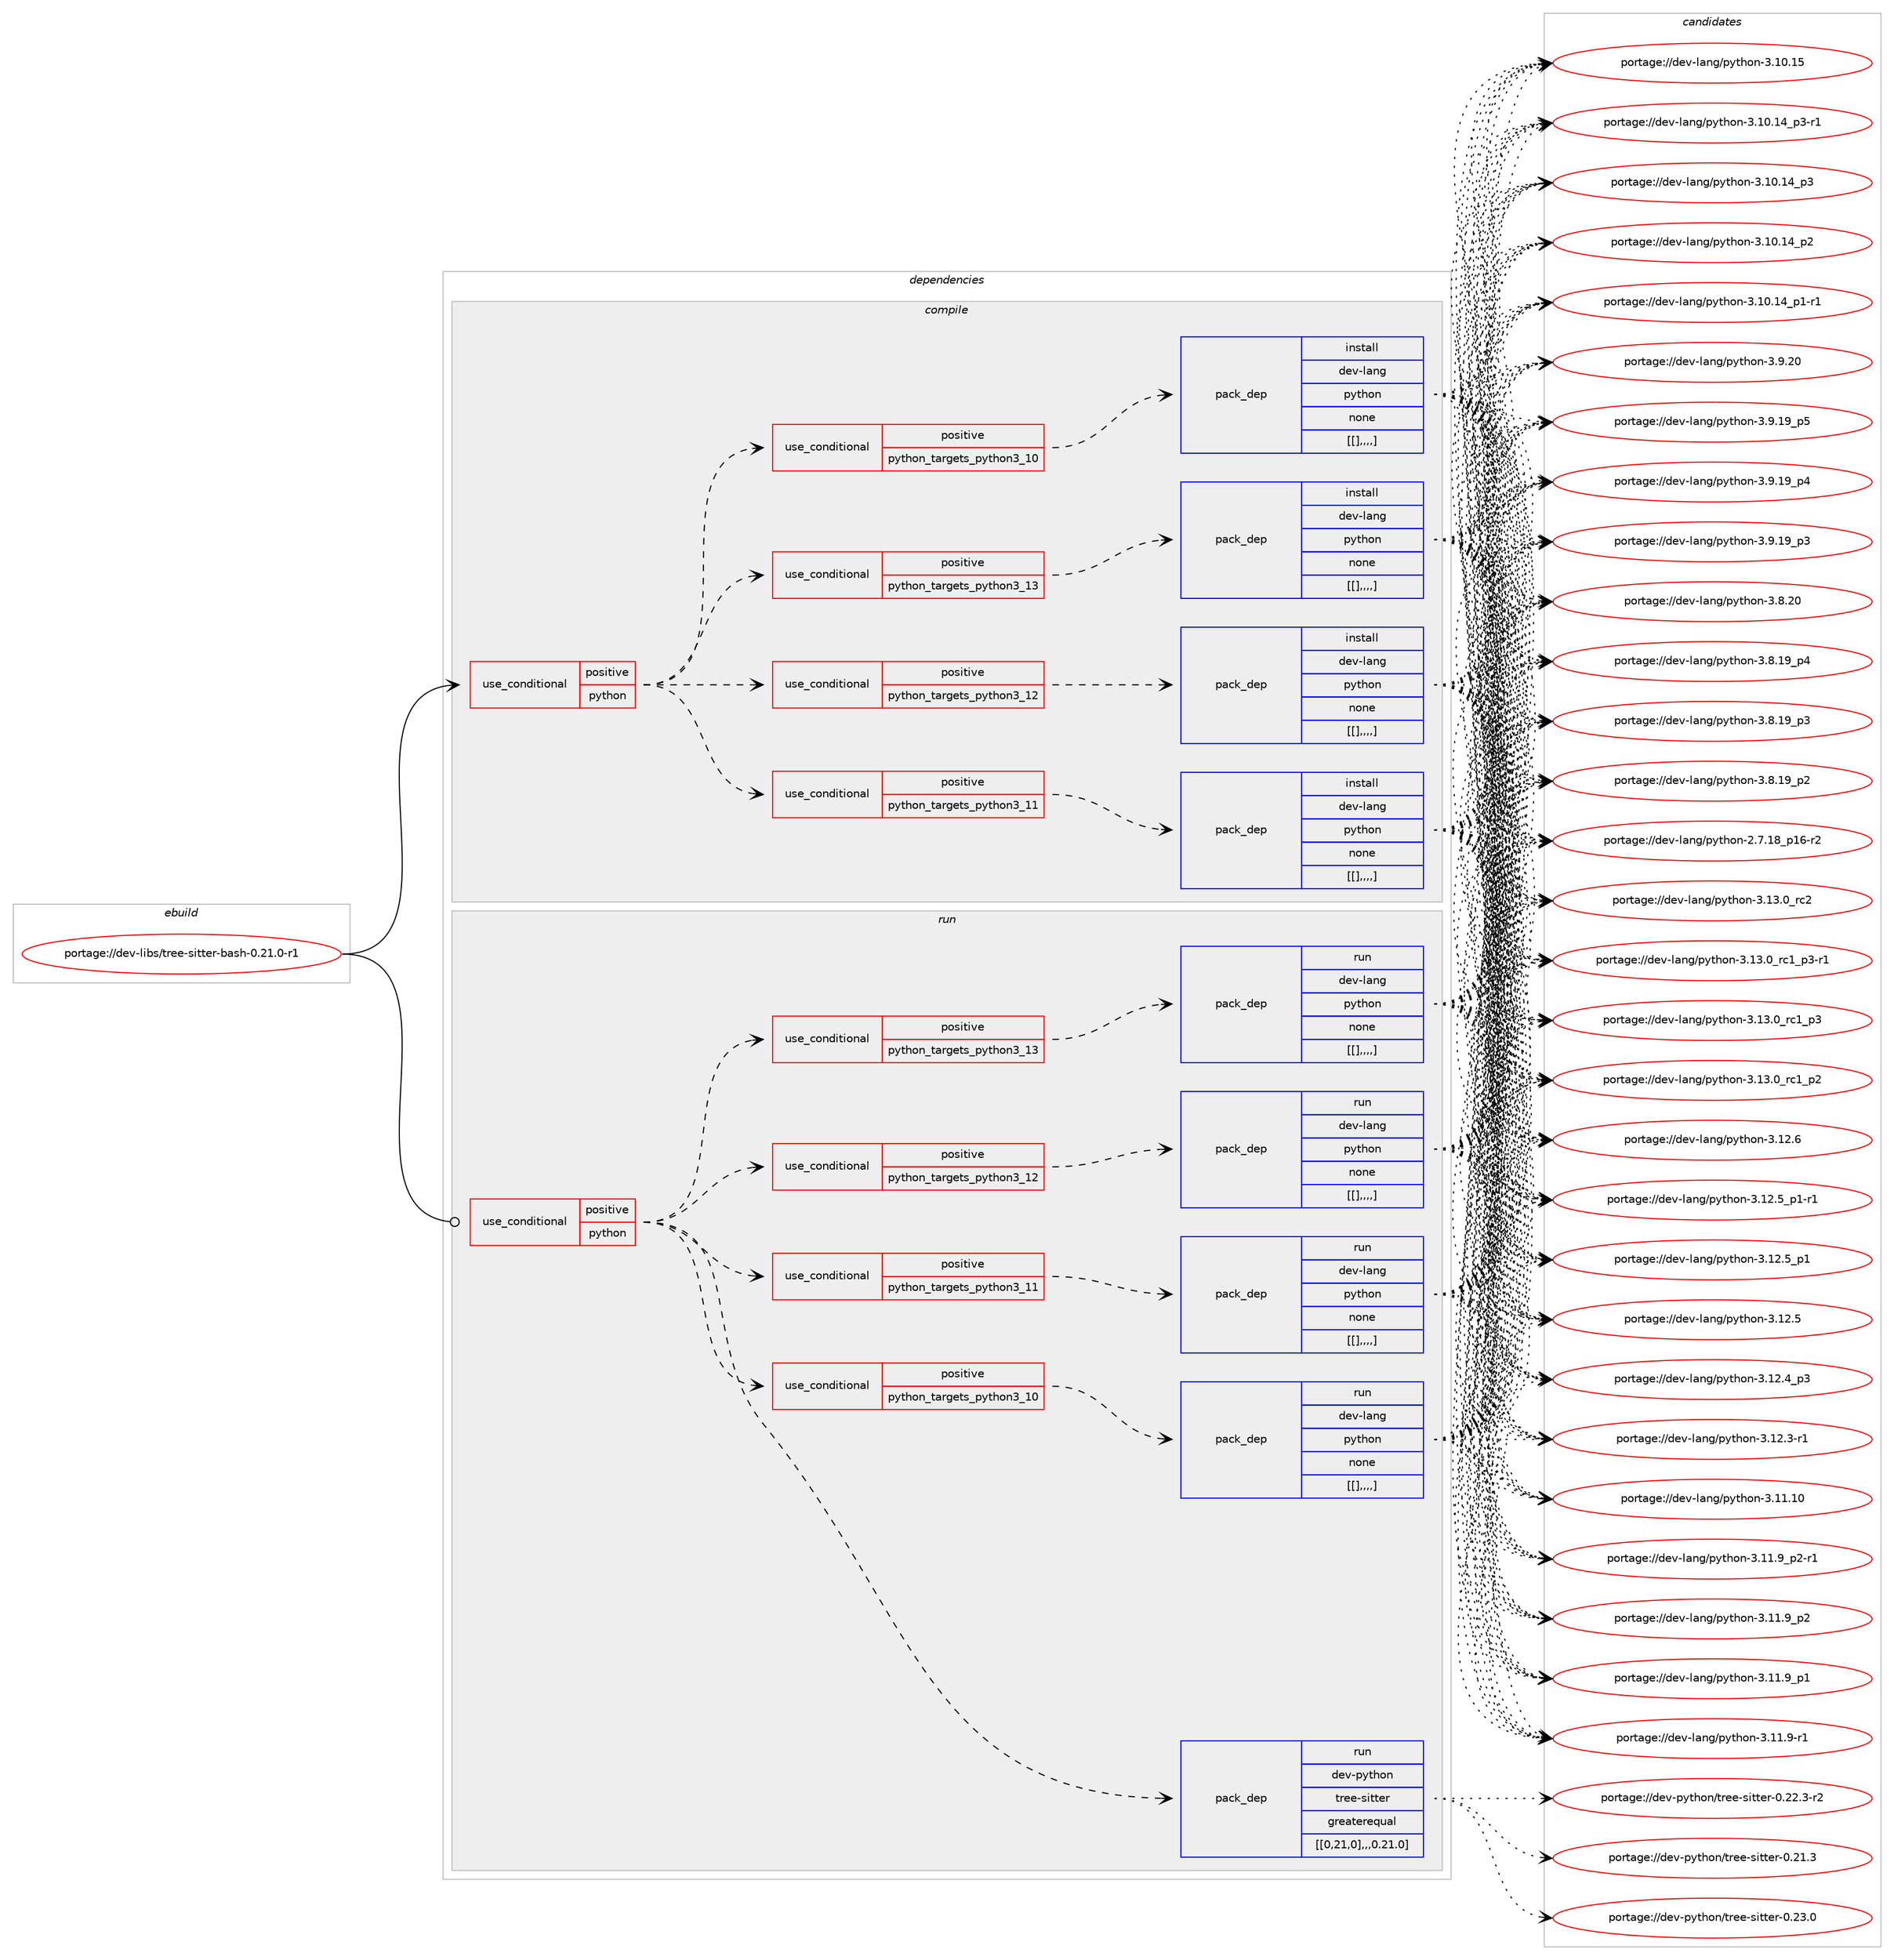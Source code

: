 digraph prolog {

# *************
# Graph options
# *************

newrank=true;
concentrate=true;
compound=true;
graph [rankdir=LR,fontname=Helvetica,fontsize=10,ranksep=1.5];#, ranksep=2.5, nodesep=0.2];
edge  [arrowhead=vee];
node  [fontname=Helvetica,fontsize=10];

# **********
# The ebuild
# **********

subgraph cluster_leftcol {
color=gray;
label=<<i>ebuild</i>>;
id [label="portage://dev-libs/tree-sitter-bash-0.21.0-r1", color=red, width=4, href="../dev-libs/tree-sitter-bash-0.21.0-r1.svg"];
}

# ****************
# The dependencies
# ****************

subgraph cluster_midcol {
color=gray;
label=<<i>dependencies</i>>;
subgraph cluster_compile {
fillcolor="#eeeeee";
style=filled;
label=<<i>compile</i>>;
subgraph cond28796 {
dependency115393 [label=<<TABLE BORDER="0" CELLBORDER="1" CELLSPACING="0" CELLPADDING="4"><TR><TD ROWSPAN="3" CELLPADDING="10">use_conditional</TD></TR><TR><TD>positive</TD></TR><TR><TD>python</TD></TR></TABLE>>, shape=none, color=red];
subgraph cond28797 {
dependency115394 [label=<<TABLE BORDER="0" CELLBORDER="1" CELLSPACING="0" CELLPADDING="4"><TR><TD ROWSPAN="3" CELLPADDING="10">use_conditional</TD></TR><TR><TD>positive</TD></TR><TR><TD>python_targets_python3_10</TD></TR></TABLE>>, shape=none, color=red];
subgraph pack85429 {
dependency115395 [label=<<TABLE BORDER="0" CELLBORDER="1" CELLSPACING="0" CELLPADDING="4" WIDTH="220"><TR><TD ROWSPAN="6" CELLPADDING="30">pack_dep</TD></TR><TR><TD WIDTH="110">install</TD></TR><TR><TD>dev-lang</TD></TR><TR><TD>python</TD></TR><TR><TD>none</TD></TR><TR><TD>[[],,,,]</TD></TR></TABLE>>, shape=none, color=blue];
}
dependency115394:e -> dependency115395:w [weight=20,style="dashed",arrowhead="vee"];
}
dependency115393:e -> dependency115394:w [weight=20,style="dashed",arrowhead="vee"];
subgraph cond28798 {
dependency115396 [label=<<TABLE BORDER="0" CELLBORDER="1" CELLSPACING="0" CELLPADDING="4"><TR><TD ROWSPAN="3" CELLPADDING="10">use_conditional</TD></TR><TR><TD>positive</TD></TR><TR><TD>python_targets_python3_11</TD></TR></TABLE>>, shape=none, color=red];
subgraph pack85430 {
dependency115397 [label=<<TABLE BORDER="0" CELLBORDER="1" CELLSPACING="0" CELLPADDING="4" WIDTH="220"><TR><TD ROWSPAN="6" CELLPADDING="30">pack_dep</TD></TR><TR><TD WIDTH="110">install</TD></TR><TR><TD>dev-lang</TD></TR><TR><TD>python</TD></TR><TR><TD>none</TD></TR><TR><TD>[[],,,,]</TD></TR></TABLE>>, shape=none, color=blue];
}
dependency115396:e -> dependency115397:w [weight=20,style="dashed",arrowhead="vee"];
}
dependency115393:e -> dependency115396:w [weight=20,style="dashed",arrowhead="vee"];
subgraph cond28799 {
dependency115398 [label=<<TABLE BORDER="0" CELLBORDER="1" CELLSPACING="0" CELLPADDING="4"><TR><TD ROWSPAN="3" CELLPADDING="10">use_conditional</TD></TR><TR><TD>positive</TD></TR><TR><TD>python_targets_python3_12</TD></TR></TABLE>>, shape=none, color=red];
subgraph pack85431 {
dependency115399 [label=<<TABLE BORDER="0" CELLBORDER="1" CELLSPACING="0" CELLPADDING="4" WIDTH="220"><TR><TD ROWSPAN="6" CELLPADDING="30">pack_dep</TD></TR><TR><TD WIDTH="110">install</TD></TR><TR><TD>dev-lang</TD></TR><TR><TD>python</TD></TR><TR><TD>none</TD></TR><TR><TD>[[],,,,]</TD></TR></TABLE>>, shape=none, color=blue];
}
dependency115398:e -> dependency115399:w [weight=20,style="dashed",arrowhead="vee"];
}
dependency115393:e -> dependency115398:w [weight=20,style="dashed",arrowhead="vee"];
subgraph cond28800 {
dependency115400 [label=<<TABLE BORDER="0" CELLBORDER="1" CELLSPACING="0" CELLPADDING="4"><TR><TD ROWSPAN="3" CELLPADDING="10">use_conditional</TD></TR><TR><TD>positive</TD></TR><TR><TD>python_targets_python3_13</TD></TR></TABLE>>, shape=none, color=red];
subgraph pack85432 {
dependency115401 [label=<<TABLE BORDER="0" CELLBORDER="1" CELLSPACING="0" CELLPADDING="4" WIDTH="220"><TR><TD ROWSPAN="6" CELLPADDING="30">pack_dep</TD></TR><TR><TD WIDTH="110">install</TD></TR><TR><TD>dev-lang</TD></TR><TR><TD>python</TD></TR><TR><TD>none</TD></TR><TR><TD>[[],,,,]</TD></TR></TABLE>>, shape=none, color=blue];
}
dependency115400:e -> dependency115401:w [weight=20,style="dashed",arrowhead="vee"];
}
dependency115393:e -> dependency115400:w [weight=20,style="dashed",arrowhead="vee"];
}
id:e -> dependency115393:w [weight=20,style="solid",arrowhead="vee"];
}
subgraph cluster_compileandrun {
fillcolor="#eeeeee";
style=filled;
label=<<i>compile and run</i>>;
}
subgraph cluster_run {
fillcolor="#eeeeee";
style=filled;
label=<<i>run</i>>;
subgraph cond28801 {
dependency115402 [label=<<TABLE BORDER="0" CELLBORDER="1" CELLSPACING="0" CELLPADDING="4"><TR><TD ROWSPAN="3" CELLPADDING="10">use_conditional</TD></TR><TR><TD>positive</TD></TR><TR><TD>python</TD></TR></TABLE>>, shape=none, color=red];
subgraph cond28802 {
dependency115403 [label=<<TABLE BORDER="0" CELLBORDER="1" CELLSPACING="0" CELLPADDING="4"><TR><TD ROWSPAN="3" CELLPADDING="10">use_conditional</TD></TR><TR><TD>positive</TD></TR><TR><TD>python_targets_python3_10</TD></TR></TABLE>>, shape=none, color=red];
subgraph pack85433 {
dependency115404 [label=<<TABLE BORDER="0" CELLBORDER="1" CELLSPACING="0" CELLPADDING="4" WIDTH="220"><TR><TD ROWSPAN="6" CELLPADDING="30">pack_dep</TD></TR><TR><TD WIDTH="110">run</TD></TR><TR><TD>dev-lang</TD></TR><TR><TD>python</TD></TR><TR><TD>none</TD></TR><TR><TD>[[],,,,]</TD></TR></TABLE>>, shape=none, color=blue];
}
dependency115403:e -> dependency115404:w [weight=20,style="dashed",arrowhead="vee"];
}
dependency115402:e -> dependency115403:w [weight=20,style="dashed",arrowhead="vee"];
subgraph cond28803 {
dependency115405 [label=<<TABLE BORDER="0" CELLBORDER="1" CELLSPACING="0" CELLPADDING="4"><TR><TD ROWSPAN="3" CELLPADDING="10">use_conditional</TD></TR><TR><TD>positive</TD></TR><TR><TD>python_targets_python3_11</TD></TR></TABLE>>, shape=none, color=red];
subgraph pack85434 {
dependency115406 [label=<<TABLE BORDER="0" CELLBORDER="1" CELLSPACING="0" CELLPADDING="4" WIDTH="220"><TR><TD ROWSPAN="6" CELLPADDING="30">pack_dep</TD></TR><TR><TD WIDTH="110">run</TD></TR><TR><TD>dev-lang</TD></TR><TR><TD>python</TD></TR><TR><TD>none</TD></TR><TR><TD>[[],,,,]</TD></TR></TABLE>>, shape=none, color=blue];
}
dependency115405:e -> dependency115406:w [weight=20,style="dashed",arrowhead="vee"];
}
dependency115402:e -> dependency115405:w [weight=20,style="dashed",arrowhead="vee"];
subgraph cond28804 {
dependency115407 [label=<<TABLE BORDER="0" CELLBORDER="1" CELLSPACING="0" CELLPADDING="4"><TR><TD ROWSPAN="3" CELLPADDING="10">use_conditional</TD></TR><TR><TD>positive</TD></TR><TR><TD>python_targets_python3_12</TD></TR></TABLE>>, shape=none, color=red];
subgraph pack85435 {
dependency115408 [label=<<TABLE BORDER="0" CELLBORDER="1" CELLSPACING="0" CELLPADDING="4" WIDTH="220"><TR><TD ROWSPAN="6" CELLPADDING="30">pack_dep</TD></TR><TR><TD WIDTH="110">run</TD></TR><TR><TD>dev-lang</TD></TR><TR><TD>python</TD></TR><TR><TD>none</TD></TR><TR><TD>[[],,,,]</TD></TR></TABLE>>, shape=none, color=blue];
}
dependency115407:e -> dependency115408:w [weight=20,style="dashed",arrowhead="vee"];
}
dependency115402:e -> dependency115407:w [weight=20,style="dashed",arrowhead="vee"];
subgraph cond28805 {
dependency115409 [label=<<TABLE BORDER="0" CELLBORDER="1" CELLSPACING="0" CELLPADDING="4"><TR><TD ROWSPAN="3" CELLPADDING="10">use_conditional</TD></TR><TR><TD>positive</TD></TR><TR><TD>python_targets_python3_13</TD></TR></TABLE>>, shape=none, color=red];
subgraph pack85436 {
dependency115410 [label=<<TABLE BORDER="0" CELLBORDER="1" CELLSPACING="0" CELLPADDING="4" WIDTH="220"><TR><TD ROWSPAN="6" CELLPADDING="30">pack_dep</TD></TR><TR><TD WIDTH="110">run</TD></TR><TR><TD>dev-lang</TD></TR><TR><TD>python</TD></TR><TR><TD>none</TD></TR><TR><TD>[[],,,,]</TD></TR></TABLE>>, shape=none, color=blue];
}
dependency115409:e -> dependency115410:w [weight=20,style="dashed",arrowhead="vee"];
}
dependency115402:e -> dependency115409:w [weight=20,style="dashed",arrowhead="vee"];
subgraph pack85437 {
dependency115411 [label=<<TABLE BORDER="0" CELLBORDER="1" CELLSPACING="0" CELLPADDING="4" WIDTH="220"><TR><TD ROWSPAN="6" CELLPADDING="30">pack_dep</TD></TR><TR><TD WIDTH="110">run</TD></TR><TR><TD>dev-python</TD></TR><TR><TD>tree-sitter</TD></TR><TR><TD>greaterequal</TD></TR><TR><TD>[[0,21,0],,,0.21.0]</TD></TR></TABLE>>, shape=none, color=blue];
}
dependency115402:e -> dependency115411:w [weight=20,style="dashed",arrowhead="vee"];
}
id:e -> dependency115402:w [weight=20,style="solid",arrowhead="odot"];
}
}

# **************
# The candidates
# **************

subgraph cluster_choices {
rank=same;
color=gray;
label=<<i>candidates</i>>;

subgraph choice85429 {
color=black;
nodesep=1;
choice10010111845108971101034711212111610411111045514649514648951149950 [label="portage://dev-lang/python-3.13.0_rc2", color=red, width=4,href="../dev-lang/python-3.13.0_rc2.svg"];
choice1001011184510897110103471121211161041111104551464951464895114994995112514511449 [label="portage://dev-lang/python-3.13.0_rc1_p3-r1", color=red, width=4,href="../dev-lang/python-3.13.0_rc1_p3-r1.svg"];
choice100101118451089711010347112121116104111110455146495146489511499499511251 [label="portage://dev-lang/python-3.13.0_rc1_p3", color=red, width=4,href="../dev-lang/python-3.13.0_rc1_p3.svg"];
choice100101118451089711010347112121116104111110455146495146489511499499511250 [label="portage://dev-lang/python-3.13.0_rc1_p2", color=red, width=4,href="../dev-lang/python-3.13.0_rc1_p2.svg"];
choice10010111845108971101034711212111610411111045514649504654 [label="portage://dev-lang/python-3.12.6", color=red, width=4,href="../dev-lang/python-3.12.6.svg"];
choice1001011184510897110103471121211161041111104551464950465395112494511449 [label="portage://dev-lang/python-3.12.5_p1-r1", color=red, width=4,href="../dev-lang/python-3.12.5_p1-r1.svg"];
choice100101118451089711010347112121116104111110455146495046539511249 [label="portage://dev-lang/python-3.12.5_p1", color=red, width=4,href="../dev-lang/python-3.12.5_p1.svg"];
choice10010111845108971101034711212111610411111045514649504653 [label="portage://dev-lang/python-3.12.5", color=red, width=4,href="../dev-lang/python-3.12.5.svg"];
choice100101118451089711010347112121116104111110455146495046529511251 [label="portage://dev-lang/python-3.12.4_p3", color=red, width=4,href="../dev-lang/python-3.12.4_p3.svg"];
choice100101118451089711010347112121116104111110455146495046514511449 [label="portage://dev-lang/python-3.12.3-r1", color=red, width=4,href="../dev-lang/python-3.12.3-r1.svg"];
choice1001011184510897110103471121211161041111104551464949464948 [label="portage://dev-lang/python-3.11.10", color=red, width=4,href="../dev-lang/python-3.11.10.svg"];
choice1001011184510897110103471121211161041111104551464949465795112504511449 [label="portage://dev-lang/python-3.11.9_p2-r1", color=red, width=4,href="../dev-lang/python-3.11.9_p2-r1.svg"];
choice100101118451089711010347112121116104111110455146494946579511250 [label="portage://dev-lang/python-3.11.9_p2", color=red, width=4,href="../dev-lang/python-3.11.9_p2.svg"];
choice100101118451089711010347112121116104111110455146494946579511249 [label="portage://dev-lang/python-3.11.9_p1", color=red, width=4,href="../dev-lang/python-3.11.9_p1.svg"];
choice100101118451089711010347112121116104111110455146494946574511449 [label="portage://dev-lang/python-3.11.9-r1", color=red, width=4,href="../dev-lang/python-3.11.9-r1.svg"];
choice1001011184510897110103471121211161041111104551464948464953 [label="portage://dev-lang/python-3.10.15", color=red, width=4,href="../dev-lang/python-3.10.15.svg"];
choice100101118451089711010347112121116104111110455146494846495295112514511449 [label="portage://dev-lang/python-3.10.14_p3-r1", color=red, width=4,href="../dev-lang/python-3.10.14_p3-r1.svg"];
choice10010111845108971101034711212111610411111045514649484649529511251 [label="portage://dev-lang/python-3.10.14_p3", color=red, width=4,href="../dev-lang/python-3.10.14_p3.svg"];
choice10010111845108971101034711212111610411111045514649484649529511250 [label="portage://dev-lang/python-3.10.14_p2", color=red, width=4,href="../dev-lang/python-3.10.14_p2.svg"];
choice100101118451089711010347112121116104111110455146494846495295112494511449 [label="portage://dev-lang/python-3.10.14_p1-r1", color=red, width=4,href="../dev-lang/python-3.10.14_p1-r1.svg"];
choice10010111845108971101034711212111610411111045514657465048 [label="portage://dev-lang/python-3.9.20", color=red, width=4,href="../dev-lang/python-3.9.20.svg"];
choice100101118451089711010347112121116104111110455146574649579511253 [label="portage://dev-lang/python-3.9.19_p5", color=red, width=4,href="../dev-lang/python-3.9.19_p5.svg"];
choice100101118451089711010347112121116104111110455146574649579511252 [label="portage://dev-lang/python-3.9.19_p4", color=red, width=4,href="../dev-lang/python-3.9.19_p4.svg"];
choice100101118451089711010347112121116104111110455146574649579511251 [label="portage://dev-lang/python-3.9.19_p3", color=red, width=4,href="../dev-lang/python-3.9.19_p3.svg"];
choice10010111845108971101034711212111610411111045514656465048 [label="portage://dev-lang/python-3.8.20", color=red, width=4,href="../dev-lang/python-3.8.20.svg"];
choice100101118451089711010347112121116104111110455146564649579511252 [label="portage://dev-lang/python-3.8.19_p4", color=red, width=4,href="../dev-lang/python-3.8.19_p4.svg"];
choice100101118451089711010347112121116104111110455146564649579511251 [label="portage://dev-lang/python-3.8.19_p3", color=red, width=4,href="../dev-lang/python-3.8.19_p3.svg"];
choice100101118451089711010347112121116104111110455146564649579511250 [label="portage://dev-lang/python-3.8.19_p2", color=red, width=4,href="../dev-lang/python-3.8.19_p2.svg"];
choice100101118451089711010347112121116104111110455046554649569511249544511450 [label="portage://dev-lang/python-2.7.18_p16-r2", color=red, width=4,href="../dev-lang/python-2.7.18_p16-r2.svg"];
dependency115395:e -> choice10010111845108971101034711212111610411111045514649514648951149950:w [style=dotted,weight="100"];
dependency115395:e -> choice1001011184510897110103471121211161041111104551464951464895114994995112514511449:w [style=dotted,weight="100"];
dependency115395:e -> choice100101118451089711010347112121116104111110455146495146489511499499511251:w [style=dotted,weight="100"];
dependency115395:e -> choice100101118451089711010347112121116104111110455146495146489511499499511250:w [style=dotted,weight="100"];
dependency115395:e -> choice10010111845108971101034711212111610411111045514649504654:w [style=dotted,weight="100"];
dependency115395:e -> choice1001011184510897110103471121211161041111104551464950465395112494511449:w [style=dotted,weight="100"];
dependency115395:e -> choice100101118451089711010347112121116104111110455146495046539511249:w [style=dotted,weight="100"];
dependency115395:e -> choice10010111845108971101034711212111610411111045514649504653:w [style=dotted,weight="100"];
dependency115395:e -> choice100101118451089711010347112121116104111110455146495046529511251:w [style=dotted,weight="100"];
dependency115395:e -> choice100101118451089711010347112121116104111110455146495046514511449:w [style=dotted,weight="100"];
dependency115395:e -> choice1001011184510897110103471121211161041111104551464949464948:w [style=dotted,weight="100"];
dependency115395:e -> choice1001011184510897110103471121211161041111104551464949465795112504511449:w [style=dotted,weight="100"];
dependency115395:e -> choice100101118451089711010347112121116104111110455146494946579511250:w [style=dotted,weight="100"];
dependency115395:e -> choice100101118451089711010347112121116104111110455146494946579511249:w [style=dotted,weight="100"];
dependency115395:e -> choice100101118451089711010347112121116104111110455146494946574511449:w [style=dotted,weight="100"];
dependency115395:e -> choice1001011184510897110103471121211161041111104551464948464953:w [style=dotted,weight="100"];
dependency115395:e -> choice100101118451089711010347112121116104111110455146494846495295112514511449:w [style=dotted,weight="100"];
dependency115395:e -> choice10010111845108971101034711212111610411111045514649484649529511251:w [style=dotted,weight="100"];
dependency115395:e -> choice10010111845108971101034711212111610411111045514649484649529511250:w [style=dotted,weight="100"];
dependency115395:e -> choice100101118451089711010347112121116104111110455146494846495295112494511449:w [style=dotted,weight="100"];
dependency115395:e -> choice10010111845108971101034711212111610411111045514657465048:w [style=dotted,weight="100"];
dependency115395:e -> choice100101118451089711010347112121116104111110455146574649579511253:w [style=dotted,weight="100"];
dependency115395:e -> choice100101118451089711010347112121116104111110455146574649579511252:w [style=dotted,weight="100"];
dependency115395:e -> choice100101118451089711010347112121116104111110455146574649579511251:w [style=dotted,weight="100"];
dependency115395:e -> choice10010111845108971101034711212111610411111045514656465048:w [style=dotted,weight="100"];
dependency115395:e -> choice100101118451089711010347112121116104111110455146564649579511252:w [style=dotted,weight="100"];
dependency115395:e -> choice100101118451089711010347112121116104111110455146564649579511251:w [style=dotted,weight="100"];
dependency115395:e -> choice100101118451089711010347112121116104111110455146564649579511250:w [style=dotted,weight="100"];
dependency115395:e -> choice100101118451089711010347112121116104111110455046554649569511249544511450:w [style=dotted,weight="100"];
}
subgraph choice85430 {
color=black;
nodesep=1;
choice10010111845108971101034711212111610411111045514649514648951149950 [label="portage://dev-lang/python-3.13.0_rc2", color=red, width=4,href="../dev-lang/python-3.13.0_rc2.svg"];
choice1001011184510897110103471121211161041111104551464951464895114994995112514511449 [label="portage://dev-lang/python-3.13.0_rc1_p3-r1", color=red, width=4,href="../dev-lang/python-3.13.0_rc1_p3-r1.svg"];
choice100101118451089711010347112121116104111110455146495146489511499499511251 [label="portage://dev-lang/python-3.13.0_rc1_p3", color=red, width=4,href="../dev-lang/python-3.13.0_rc1_p3.svg"];
choice100101118451089711010347112121116104111110455146495146489511499499511250 [label="portage://dev-lang/python-3.13.0_rc1_p2", color=red, width=4,href="../dev-lang/python-3.13.0_rc1_p2.svg"];
choice10010111845108971101034711212111610411111045514649504654 [label="portage://dev-lang/python-3.12.6", color=red, width=4,href="../dev-lang/python-3.12.6.svg"];
choice1001011184510897110103471121211161041111104551464950465395112494511449 [label="portage://dev-lang/python-3.12.5_p1-r1", color=red, width=4,href="../dev-lang/python-3.12.5_p1-r1.svg"];
choice100101118451089711010347112121116104111110455146495046539511249 [label="portage://dev-lang/python-3.12.5_p1", color=red, width=4,href="../dev-lang/python-3.12.5_p1.svg"];
choice10010111845108971101034711212111610411111045514649504653 [label="portage://dev-lang/python-3.12.5", color=red, width=4,href="../dev-lang/python-3.12.5.svg"];
choice100101118451089711010347112121116104111110455146495046529511251 [label="portage://dev-lang/python-3.12.4_p3", color=red, width=4,href="../dev-lang/python-3.12.4_p3.svg"];
choice100101118451089711010347112121116104111110455146495046514511449 [label="portage://dev-lang/python-3.12.3-r1", color=red, width=4,href="../dev-lang/python-3.12.3-r1.svg"];
choice1001011184510897110103471121211161041111104551464949464948 [label="portage://dev-lang/python-3.11.10", color=red, width=4,href="../dev-lang/python-3.11.10.svg"];
choice1001011184510897110103471121211161041111104551464949465795112504511449 [label="portage://dev-lang/python-3.11.9_p2-r1", color=red, width=4,href="../dev-lang/python-3.11.9_p2-r1.svg"];
choice100101118451089711010347112121116104111110455146494946579511250 [label="portage://dev-lang/python-3.11.9_p2", color=red, width=4,href="../dev-lang/python-3.11.9_p2.svg"];
choice100101118451089711010347112121116104111110455146494946579511249 [label="portage://dev-lang/python-3.11.9_p1", color=red, width=4,href="../dev-lang/python-3.11.9_p1.svg"];
choice100101118451089711010347112121116104111110455146494946574511449 [label="portage://dev-lang/python-3.11.9-r1", color=red, width=4,href="../dev-lang/python-3.11.9-r1.svg"];
choice1001011184510897110103471121211161041111104551464948464953 [label="portage://dev-lang/python-3.10.15", color=red, width=4,href="../dev-lang/python-3.10.15.svg"];
choice100101118451089711010347112121116104111110455146494846495295112514511449 [label="portage://dev-lang/python-3.10.14_p3-r1", color=red, width=4,href="../dev-lang/python-3.10.14_p3-r1.svg"];
choice10010111845108971101034711212111610411111045514649484649529511251 [label="portage://dev-lang/python-3.10.14_p3", color=red, width=4,href="../dev-lang/python-3.10.14_p3.svg"];
choice10010111845108971101034711212111610411111045514649484649529511250 [label="portage://dev-lang/python-3.10.14_p2", color=red, width=4,href="../dev-lang/python-3.10.14_p2.svg"];
choice100101118451089711010347112121116104111110455146494846495295112494511449 [label="portage://dev-lang/python-3.10.14_p1-r1", color=red, width=4,href="../dev-lang/python-3.10.14_p1-r1.svg"];
choice10010111845108971101034711212111610411111045514657465048 [label="portage://dev-lang/python-3.9.20", color=red, width=4,href="../dev-lang/python-3.9.20.svg"];
choice100101118451089711010347112121116104111110455146574649579511253 [label="portage://dev-lang/python-3.9.19_p5", color=red, width=4,href="../dev-lang/python-3.9.19_p5.svg"];
choice100101118451089711010347112121116104111110455146574649579511252 [label="portage://dev-lang/python-3.9.19_p4", color=red, width=4,href="../dev-lang/python-3.9.19_p4.svg"];
choice100101118451089711010347112121116104111110455146574649579511251 [label="portage://dev-lang/python-3.9.19_p3", color=red, width=4,href="../dev-lang/python-3.9.19_p3.svg"];
choice10010111845108971101034711212111610411111045514656465048 [label="portage://dev-lang/python-3.8.20", color=red, width=4,href="../dev-lang/python-3.8.20.svg"];
choice100101118451089711010347112121116104111110455146564649579511252 [label="portage://dev-lang/python-3.8.19_p4", color=red, width=4,href="../dev-lang/python-3.8.19_p4.svg"];
choice100101118451089711010347112121116104111110455146564649579511251 [label="portage://dev-lang/python-3.8.19_p3", color=red, width=4,href="../dev-lang/python-3.8.19_p3.svg"];
choice100101118451089711010347112121116104111110455146564649579511250 [label="portage://dev-lang/python-3.8.19_p2", color=red, width=4,href="../dev-lang/python-3.8.19_p2.svg"];
choice100101118451089711010347112121116104111110455046554649569511249544511450 [label="portage://dev-lang/python-2.7.18_p16-r2", color=red, width=4,href="../dev-lang/python-2.7.18_p16-r2.svg"];
dependency115397:e -> choice10010111845108971101034711212111610411111045514649514648951149950:w [style=dotted,weight="100"];
dependency115397:e -> choice1001011184510897110103471121211161041111104551464951464895114994995112514511449:w [style=dotted,weight="100"];
dependency115397:e -> choice100101118451089711010347112121116104111110455146495146489511499499511251:w [style=dotted,weight="100"];
dependency115397:e -> choice100101118451089711010347112121116104111110455146495146489511499499511250:w [style=dotted,weight="100"];
dependency115397:e -> choice10010111845108971101034711212111610411111045514649504654:w [style=dotted,weight="100"];
dependency115397:e -> choice1001011184510897110103471121211161041111104551464950465395112494511449:w [style=dotted,weight="100"];
dependency115397:e -> choice100101118451089711010347112121116104111110455146495046539511249:w [style=dotted,weight="100"];
dependency115397:e -> choice10010111845108971101034711212111610411111045514649504653:w [style=dotted,weight="100"];
dependency115397:e -> choice100101118451089711010347112121116104111110455146495046529511251:w [style=dotted,weight="100"];
dependency115397:e -> choice100101118451089711010347112121116104111110455146495046514511449:w [style=dotted,weight="100"];
dependency115397:e -> choice1001011184510897110103471121211161041111104551464949464948:w [style=dotted,weight="100"];
dependency115397:e -> choice1001011184510897110103471121211161041111104551464949465795112504511449:w [style=dotted,weight="100"];
dependency115397:e -> choice100101118451089711010347112121116104111110455146494946579511250:w [style=dotted,weight="100"];
dependency115397:e -> choice100101118451089711010347112121116104111110455146494946579511249:w [style=dotted,weight="100"];
dependency115397:e -> choice100101118451089711010347112121116104111110455146494946574511449:w [style=dotted,weight="100"];
dependency115397:e -> choice1001011184510897110103471121211161041111104551464948464953:w [style=dotted,weight="100"];
dependency115397:e -> choice100101118451089711010347112121116104111110455146494846495295112514511449:w [style=dotted,weight="100"];
dependency115397:e -> choice10010111845108971101034711212111610411111045514649484649529511251:w [style=dotted,weight="100"];
dependency115397:e -> choice10010111845108971101034711212111610411111045514649484649529511250:w [style=dotted,weight="100"];
dependency115397:e -> choice100101118451089711010347112121116104111110455146494846495295112494511449:w [style=dotted,weight="100"];
dependency115397:e -> choice10010111845108971101034711212111610411111045514657465048:w [style=dotted,weight="100"];
dependency115397:e -> choice100101118451089711010347112121116104111110455146574649579511253:w [style=dotted,weight="100"];
dependency115397:e -> choice100101118451089711010347112121116104111110455146574649579511252:w [style=dotted,weight="100"];
dependency115397:e -> choice100101118451089711010347112121116104111110455146574649579511251:w [style=dotted,weight="100"];
dependency115397:e -> choice10010111845108971101034711212111610411111045514656465048:w [style=dotted,weight="100"];
dependency115397:e -> choice100101118451089711010347112121116104111110455146564649579511252:w [style=dotted,weight="100"];
dependency115397:e -> choice100101118451089711010347112121116104111110455146564649579511251:w [style=dotted,weight="100"];
dependency115397:e -> choice100101118451089711010347112121116104111110455146564649579511250:w [style=dotted,weight="100"];
dependency115397:e -> choice100101118451089711010347112121116104111110455046554649569511249544511450:w [style=dotted,weight="100"];
}
subgraph choice85431 {
color=black;
nodesep=1;
choice10010111845108971101034711212111610411111045514649514648951149950 [label="portage://dev-lang/python-3.13.0_rc2", color=red, width=4,href="../dev-lang/python-3.13.0_rc2.svg"];
choice1001011184510897110103471121211161041111104551464951464895114994995112514511449 [label="portage://dev-lang/python-3.13.0_rc1_p3-r1", color=red, width=4,href="../dev-lang/python-3.13.0_rc1_p3-r1.svg"];
choice100101118451089711010347112121116104111110455146495146489511499499511251 [label="portage://dev-lang/python-3.13.0_rc1_p3", color=red, width=4,href="../dev-lang/python-3.13.0_rc1_p3.svg"];
choice100101118451089711010347112121116104111110455146495146489511499499511250 [label="portage://dev-lang/python-3.13.0_rc1_p2", color=red, width=4,href="../dev-lang/python-3.13.0_rc1_p2.svg"];
choice10010111845108971101034711212111610411111045514649504654 [label="portage://dev-lang/python-3.12.6", color=red, width=4,href="../dev-lang/python-3.12.6.svg"];
choice1001011184510897110103471121211161041111104551464950465395112494511449 [label="portage://dev-lang/python-3.12.5_p1-r1", color=red, width=4,href="../dev-lang/python-3.12.5_p1-r1.svg"];
choice100101118451089711010347112121116104111110455146495046539511249 [label="portage://dev-lang/python-3.12.5_p1", color=red, width=4,href="../dev-lang/python-3.12.5_p1.svg"];
choice10010111845108971101034711212111610411111045514649504653 [label="portage://dev-lang/python-3.12.5", color=red, width=4,href="../dev-lang/python-3.12.5.svg"];
choice100101118451089711010347112121116104111110455146495046529511251 [label="portage://dev-lang/python-3.12.4_p3", color=red, width=4,href="../dev-lang/python-3.12.4_p3.svg"];
choice100101118451089711010347112121116104111110455146495046514511449 [label="portage://dev-lang/python-3.12.3-r1", color=red, width=4,href="../dev-lang/python-3.12.3-r1.svg"];
choice1001011184510897110103471121211161041111104551464949464948 [label="portage://dev-lang/python-3.11.10", color=red, width=4,href="../dev-lang/python-3.11.10.svg"];
choice1001011184510897110103471121211161041111104551464949465795112504511449 [label="portage://dev-lang/python-3.11.9_p2-r1", color=red, width=4,href="../dev-lang/python-3.11.9_p2-r1.svg"];
choice100101118451089711010347112121116104111110455146494946579511250 [label="portage://dev-lang/python-3.11.9_p2", color=red, width=4,href="../dev-lang/python-3.11.9_p2.svg"];
choice100101118451089711010347112121116104111110455146494946579511249 [label="portage://dev-lang/python-3.11.9_p1", color=red, width=4,href="../dev-lang/python-3.11.9_p1.svg"];
choice100101118451089711010347112121116104111110455146494946574511449 [label="portage://dev-lang/python-3.11.9-r1", color=red, width=4,href="../dev-lang/python-3.11.9-r1.svg"];
choice1001011184510897110103471121211161041111104551464948464953 [label="portage://dev-lang/python-3.10.15", color=red, width=4,href="../dev-lang/python-3.10.15.svg"];
choice100101118451089711010347112121116104111110455146494846495295112514511449 [label="portage://dev-lang/python-3.10.14_p3-r1", color=red, width=4,href="../dev-lang/python-3.10.14_p3-r1.svg"];
choice10010111845108971101034711212111610411111045514649484649529511251 [label="portage://dev-lang/python-3.10.14_p3", color=red, width=4,href="../dev-lang/python-3.10.14_p3.svg"];
choice10010111845108971101034711212111610411111045514649484649529511250 [label="portage://dev-lang/python-3.10.14_p2", color=red, width=4,href="../dev-lang/python-3.10.14_p2.svg"];
choice100101118451089711010347112121116104111110455146494846495295112494511449 [label="portage://dev-lang/python-3.10.14_p1-r1", color=red, width=4,href="../dev-lang/python-3.10.14_p1-r1.svg"];
choice10010111845108971101034711212111610411111045514657465048 [label="portage://dev-lang/python-3.9.20", color=red, width=4,href="../dev-lang/python-3.9.20.svg"];
choice100101118451089711010347112121116104111110455146574649579511253 [label="portage://dev-lang/python-3.9.19_p5", color=red, width=4,href="../dev-lang/python-3.9.19_p5.svg"];
choice100101118451089711010347112121116104111110455146574649579511252 [label="portage://dev-lang/python-3.9.19_p4", color=red, width=4,href="../dev-lang/python-3.9.19_p4.svg"];
choice100101118451089711010347112121116104111110455146574649579511251 [label="portage://dev-lang/python-3.9.19_p3", color=red, width=4,href="../dev-lang/python-3.9.19_p3.svg"];
choice10010111845108971101034711212111610411111045514656465048 [label="portage://dev-lang/python-3.8.20", color=red, width=4,href="../dev-lang/python-3.8.20.svg"];
choice100101118451089711010347112121116104111110455146564649579511252 [label="portage://dev-lang/python-3.8.19_p4", color=red, width=4,href="../dev-lang/python-3.8.19_p4.svg"];
choice100101118451089711010347112121116104111110455146564649579511251 [label="portage://dev-lang/python-3.8.19_p3", color=red, width=4,href="../dev-lang/python-3.8.19_p3.svg"];
choice100101118451089711010347112121116104111110455146564649579511250 [label="portage://dev-lang/python-3.8.19_p2", color=red, width=4,href="../dev-lang/python-3.8.19_p2.svg"];
choice100101118451089711010347112121116104111110455046554649569511249544511450 [label="portage://dev-lang/python-2.7.18_p16-r2", color=red, width=4,href="../dev-lang/python-2.7.18_p16-r2.svg"];
dependency115399:e -> choice10010111845108971101034711212111610411111045514649514648951149950:w [style=dotted,weight="100"];
dependency115399:e -> choice1001011184510897110103471121211161041111104551464951464895114994995112514511449:w [style=dotted,weight="100"];
dependency115399:e -> choice100101118451089711010347112121116104111110455146495146489511499499511251:w [style=dotted,weight="100"];
dependency115399:e -> choice100101118451089711010347112121116104111110455146495146489511499499511250:w [style=dotted,weight="100"];
dependency115399:e -> choice10010111845108971101034711212111610411111045514649504654:w [style=dotted,weight="100"];
dependency115399:e -> choice1001011184510897110103471121211161041111104551464950465395112494511449:w [style=dotted,weight="100"];
dependency115399:e -> choice100101118451089711010347112121116104111110455146495046539511249:w [style=dotted,weight="100"];
dependency115399:e -> choice10010111845108971101034711212111610411111045514649504653:w [style=dotted,weight="100"];
dependency115399:e -> choice100101118451089711010347112121116104111110455146495046529511251:w [style=dotted,weight="100"];
dependency115399:e -> choice100101118451089711010347112121116104111110455146495046514511449:w [style=dotted,weight="100"];
dependency115399:e -> choice1001011184510897110103471121211161041111104551464949464948:w [style=dotted,weight="100"];
dependency115399:e -> choice1001011184510897110103471121211161041111104551464949465795112504511449:w [style=dotted,weight="100"];
dependency115399:e -> choice100101118451089711010347112121116104111110455146494946579511250:w [style=dotted,weight="100"];
dependency115399:e -> choice100101118451089711010347112121116104111110455146494946579511249:w [style=dotted,weight="100"];
dependency115399:e -> choice100101118451089711010347112121116104111110455146494946574511449:w [style=dotted,weight="100"];
dependency115399:e -> choice1001011184510897110103471121211161041111104551464948464953:w [style=dotted,weight="100"];
dependency115399:e -> choice100101118451089711010347112121116104111110455146494846495295112514511449:w [style=dotted,weight="100"];
dependency115399:e -> choice10010111845108971101034711212111610411111045514649484649529511251:w [style=dotted,weight="100"];
dependency115399:e -> choice10010111845108971101034711212111610411111045514649484649529511250:w [style=dotted,weight="100"];
dependency115399:e -> choice100101118451089711010347112121116104111110455146494846495295112494511449:w [style=dotted,weight="100"];
dependency115399:e -> choice10010111845108971101034711212111610411111045514657465048:w [style=dotted,weight="100"];
dependency115399:e -> choice100101118451089711010347112121116104111110455146574649579511253:w [style=dotted,weight="100"];
dependency115399:e -> choice100101118451089711010347112121116104111110455146574649579511252:w [style=dotted,weight="100"];
dependency115399:e -> choice100101118451089711010347112121116104111110455146574649579511251:w [style=dotted,weight="100"];
dependency115399:e -> choice10010111845108971101034711212111610411111045514656465048:w [style=dotted,weight="100"];
dependency115399:e -> choice100101118451089711010347112121116104111110455146564649579511252:w [style=dotted,weight="100"];
dependency115399:e -> choice100101118451089711010347112121116104111110455146564649579511251:w [style=dotted,weight="100"];
dependency115399:e -> choice100101118451089711010347112121116104111110455146564649579511250:w [style=dotted,weight="100"];
dependency115399:e -> choice100101118451089711010347112121116104111110455046554649569511249544511450:w [style=dotted,weight="100"];
}
subgraph choice85432 {
color=black;
nodesep=1;
choice10010111845108971101034711212111610411111045514649514648951149950 [label="portage://dev-lang/python-3.13.0_rc2", color=red, width=4,href="../dev-lang/python-3.13.0_rc2.svg"];
choice1001011184510897110103471121211161041111104551464951464895114994995112514511449 [label="portage://dev-lang/python-3.13.0_rc1_p3-r1", color=red, width=4,href="../dev-lang/python-3.13.0_rc1_p3-r1.svg"];
choice100101118451089711010347112121116104111110455146495146489511499499511251 [label="portage://dev-lang/python-3.13.0_rc1_p3", color=red, width=4,href="../dev-lang/python-3.13.0_rc1_p3.svg"];
choice100101118451089711010347112121116104111110455146495146489511499499511250 [label="portage://dev-lang/python-3.13.0_rc1_p2", color=red, width=4,href="../dev-lang/python-3.13.0_rc1_p2.svg"];
choice10010111845108971101034711212111610411111045514649504654 [label="portage://dev-lang/python-3.12.6", color=red, width=4,href="../dev-lang/python-3.12.6.svg"];
choice1001011184510897110103471121211161041111104551464950465395112494511449 [label="portage://dev-lang/python-3.12.5_p1-r1", color=red, width=4,href="../dev-lang/python-3.12.5_p1-r1.svg"];
choice100101118451089711010347112121116104111110455146495046539511249 [label="portage://dev-lang/python-3.12.5_p1", color=red, width=4,href="../dev-lang/python-3.12.5_p1.svg"];
choice10010111845108971101034711212111610411111045514649504653 [label="portage://dev-lang/python-3.12.5", color=red, width=4,href="../dev-lang/python-3.12.5.svg"];
choice100101118451089711010347112121116104111110455146495046529511251 [label="portage://dev-lang/python-3.12.4_p3", color=red, width=4,href="../dev-lang/python-3.12.4_p3.svg"];
choice100101118451089711010347112121116104111110455146495046514511449 [label="portage://dev-lang/python-3.12.3-r1", color=red, width=4,href="../dev-lang/python-3.12.3-r1.svg"];
choice1001011184510897110103471121211161041111104551464949464948 [label="portage://dev-lang/python-3.11.10", color=red, width=4,href="../dev-lang/python-3.11.10.svg"];
choice1001011184510897110103471121211161041111104551464949465795112504511449 [label="portage://dev-lang/python-3.11.9_p2-r1", color=red, width=4,href="../dev-lang/python-3.11.9_p2-r1.svg"];
choice100101118451089711010347112121116104111110455146494946579511250 [label="portage://dev-lang/python-3.11.9_p2", color=red, width=4,href="../dev-lang/python-3.11.9_p2.svg"];
choice100101118451089711010347112121116104111110455146494946579511249 [label="portage://dev-lang/python-3.11.9_p1", color=red, width=4,href="../dev-lang/python-3.11.9_p1.svg"];
choice100101118451089711010347112121116104111110455146494946574511449 [label="portage://dev-lang/python-3.11.9-r1", color=red, width=4,href="../dev-lang/python-3.11.9-r1.svg"];
choice1001011184510897110103471121211161041111104551464948464953 [label="portage://dev-lang/python-3.10.15", color=red, width=4,href="../dev-lang/python-3.10.15.svg"];
choice100101118451089711010347112121116104111110455146494846495295112514511449 [label="portage://dev-lang/python-3.10.14_p3-r1", color=red, width=4,href="../dev-lang/python-3.10.14_p3-r1.svg"];
choice10010111845108971101034711212111610411111045514649484649529511251 [label="portage://dev-lang/python-3.10.14_p3", color=red, width=4,href="../dev-lang/python-3.10.14_p3.svg"];
choice10010111845108971101034711212111610411111045514649484649529511250 [label="portage://dev-lang/python-3.10.14_p2", color=red, width=4,href="../dev-lang/python-3.10.14_p2.svg"];
choice100101118451089711010347112121116104111110455146494846495295112494511449 [label="portage://dev-lang/python-3.10.14_p1-r1", color=red, width=4,href="../dev-lang/python-3.10.14_p1-r1.svg"];
choice10010111845108971101034711212111610411111045514657465048 [label="portage://dev-lang/python-3.9.20", color=red, width=4,href="../dev-lang/python-3.9.20.svg"];
choice100101118451089711010347112121116104111110455146574649579511253 [label="portage://dev-lang/python-3.9.19_p5", color=red, width=4,href="../dev-lang/python-3.9.19_p5.svg"];
choice100101118451089711010347112121116104111110455146574649579511252 [label="portage://dev-lang/python-3.9.19_p4", color=red, width=4,href="../dev-lang/python-3.9.19_p4.svg"];
choice100101118451089711010347112121116104111110455146574649579511251 [label="portage://dev-lang/python-3.9.19_p3", color=red, width=4,href="../dev-lang/python-3.9.19_p3.svg"];
choice10010111845108971101034711212111610411111045514656465048 [label="portage://dev-lang/python-3.8.20", color=red, width=4,href="../dev-lang/python-3.8.20.svg"];
choice100101118451089711010347112121116104111110455146564649579511252 [label="portage://dev-lang/python-3.8.19_p4", color=red, width=4,href="../dev-lang/python-3.8.19_p4.svg"];
choice100101118451089711010347112121116104111110455146564649579511251 [label="portage://dev-lang/python-3.8.19_p3", color=red, width=4,href="../dev-lang/python-3.8.19_p3.svg"];
choice100101118451089711010347112121116104111110455146564649579511250 [label="portage://dev-lang/python-3.8.19_p2", color=red, width=4,href="../dev-lang/python-3.8.19_p2.svg"];
choice100101118451089711010347112121116104111110455046554649569511249544511450 [label="portage://dev-lang/python-2.7.18_p16-r2", color=red, width=4,href="../dev-lang/python-2.7.18_p16-r2.svg"];
dependency115401:e -> choice10010111845108971101034711212111610411111045514649514648951149950:w [style=dotted,weight="100"];
dependency115401:e -> choice1001011184510897110103471121211161041111104551464951464895114994995112514511449:w [style=dotted,weight="100"];
dependency115401:e -> choice100101118451089711010347112121116104111110455146495146489511499499511251:w [style=dotted,weight="100"];
dependency115401:e -> choice100101118451089711010347112121116104111110455146495146489511499499511250:w [style=dotted,weight="100"];
dependency115401:e -> choice10010111845108971101034711212111610411111045514649504654:w [style=dotted,weight="100"];
dependency115401:e -> choice1001011184510897110103471121211161041111104551464950465395112494511449:w [style=dotted,weight="100"];
dependency115401:e -> choice100101118451089711010347112121116104111110455146495046539511249:w [style=dotted,weight="100"];
dependency115401:e -> choice10010111845108971101034711212111610411111045514649504653:w [style=dotted,weight="100"];
dependency115401:e -> choice100101118451089711010347112121116104111110455146495046529511251:w [style=dotted,weight="100"];
dependency115401:e -> choice100101118451089711010347112121116104111110455146495046514511449:w [style=dotted,weight="100"];
dependency115401:e -> choice1001011184510897110103471121211161041111104551464949464948:w [style=dotted,weight="100"];
dependency115401:e -> choice1001011184510897110103471121211161041111104551464949465795112504511449:w [style=dotted,weight="100"];
dependency115401:e -> choice100101118451089711010347112121116104111110455146494946579511250:w [style=dotted,weight="100"];
dependency115401:e -> choice100101118451089711010347112121116104111110455146494946579511249:w [style=dotted,weight="100"];
dependency115401:e -> choice100101118451089711010347112121116104111110455146494946574511449:w [style=dotted,weight="100"];
dependency115401:e -> choice1001011184510897110103471121211161041111104551464948464953:w [style=dotted,weight="100"];
dependency115401:e -> choice100101118451089711010347112121116104111110455146494846495295112514511449:w [style=dotted,weight="100"];
dependency115401:e -> choice10010111845108971101034711212111610411111045514649484649529511251:w [style=dotted,weight="100"];
dependency115401:e -> choice10010111845108971101034711212111610411111045514649484649529511250:w [style=dotted,weight="100"];
dependency115401:e -> choice100101118451089711010347112121116104111110455146494846495295112494511449:w [style=dotted,weight="100"];
dependency115401:e -> choice10010111845108971101034711212111610411111045514657465048:w [style=dotted,weight="100"];
dependency115401:e -> choice100101118451089711010347112121116104111110455146574649579511253:w [style=dotted,weight="100"];
dependency115401:e -> choice100101118451089711010347112121116104111110455146574649579511252:w [style=dotted,weight="100"];
dependency115401:e -> choice100101118451089711010347112121116104111110455146574649579511251:w [style=dotted,weight="100"];
dependency115401:e -> choice10010111845108971101034711212111610411111045514656465048:w [style=dotted,weight="100"];
dependency115401:e -> choice100101118451089711010347112121116104111110455146564649579511252:w [style=dotted,weight="100"];
dependency115401:e -> choice100101118451089711010347112121116104111110455146564649579511251:w [style=dotted,weight="100"];
dependency115401:e -> choice100101118451089711010347112121116104111110455146564649579511250:w [style=dotted,weight="100"];
dependency115401:e -> choice100101118451089711010347112121116104111110455046554649569511249544511450:w [style=dotted,weight="100"];
}
subgraph choice85433 {
color=black;
nodesep=1;
choice10010111845108971101034711212111610411111045514649514648951149950 [label="portage://dev-lang/python-3.13.0_rc2", color=red, width=4,href="../dev-lang/python-3.13.0_rc2.svg"];
choice1001011184510897110103471121211161041111104551464951464895114994995112514511449 [label="portage://dev-lang/python-3.13.0_rc1_p3-r1", color=red, width=4,href="../dev-lang/python-3.13.0_rc1_p3-r1.svg"];
choice100101118451089711010347112121116104111110455146495146489511499499511251 [label="portage://dev-lang/python-3.13.0_rc1_p3", color=red, width=4,href="../dev-lang/python-3.13.0_rc1_p3.svg"];
choice100101118451089711010347112121116104111110455146495146489511499499511250 [label="portage://dev-lang/python-3.13.0_rc1_p2", color=red, width=4,href="../dev-lang/python-3.13.0_rc1_p2.svg"];
choice10010111845108971101034711212111610411111045514649504654 [label="portage://dev-lang/python-3.12.6", color=red, width=4,href="../dev-lang/python-3.12.6.svg"];
choice1001011184510897110103471121211161041111104551464950465395112494511449 [label="portage://dev-lang/python-3.12.5_p1-r1", color=red, width=4,href="../dev-lang/python-3.12.5_p1-r1.svg"];
choice100101118451089711010347112121116104111110455146495046539511249 [label="portage://dev-lang/python-3.12.5_p1", color=red, width=4,href="../dev-lang/python-3.12.5_p1.svg"];
choice10010111845108971101034711212111610411111045514649504653 [label="portage://dev-lang/python-3.12.5", color=red, width=4,href="../dev-lang/python-3.12.5.svg"];
choice100101118451089711010347112121116104111110455146495046529511251 [label="portage://dev-lang/python-3.12.4_p3", color=red, width=4,href="../dev-lang/python-3.12.4_p3.svg"];
choice100101118451089711010347112121116104111110455146495046514511449 [label="portage://dev-lang/python-3.12.3-r1", color=red, width=4,href="../dev-lang/python-3.12.3-r1.svg"];
choice1001011184510897110103471121211161041111104551464949464948 [label="portage://dev-lang/python-3.11.10", color=red, width=4,href="../dev-lang/python-3.11.10.svg"];
choice1001011184510897110103471121211161041111104551464949465795112504511449 [label="portage://dev-lang/python-3.11.9_p2-r1", color=red, width=4,href="../dev-lang/python-3.11.9_p2-r1.svg"];
choice100101118451089711010347112121116104111110455146494946579511250 [label="portage://dev-lang/python-3.11.9_p2", color=red, width=4,href="../dev-lang/python-3.11.9_p2.svg"];
choice100101118451089711010347112121116104111110455146494946579511249 [label="portage://dev-lang/python-3.11.9_p1", color=red, width=4,href="../dev-lang/python-3.11.9_p1.svg"];
choice100101118451089711010347112121116104111110455146494946574511449 [label="portage://dev-lang/python-3.11.9-r1", color=red, width=4,href="../dev-lang/python-3.11.9-r1.svg"];
choice1001011184510897110103471121211161041111104551464948464953 [label="portage://dev-lang/python-3.10.15", color=red, width=4,href="../dev-lang/python-3.10.15.svg"];
choice100101118451089711010347112121116104111110455146494846495295112514511449 [label="portage://dev-lang/python-3.10.14_p3-r1", color=red, width=4,href="../dev-lang/python-3.10.14_p3-r1.svg"];
choice10010111845108971101034711212111610411111045514649484649529511251 [label="portage://dev-lang/python-3.10.14_p3", color=red, width=4,href="../dev-lang/python-3.10.14_p3.svg"];
choice10010111845108971101034711212111610411111045514649484649529511250 [label="portage://dev-lang/python-3.10.14_p2", color=red, width=4,href="../dev-lang/python-3.10.14_p2.svg"];
choice100101118451089711010347112121116104111110455146494846495295112494511449 [label="portage://dev-lang/python-3.10.14_p1-r1", color=red, width=4,href="../dev-lang/python-3.10.14_p1-r1.svg"];
choice10010111845108971101034711212111610411111045514657465048 [label="portage://dev-lang/python-3.9.20", color=red, width=4,href="../dev-lang/python-3.9.20.svg"];
choice100101118451089711010347112121116104111110455146574649579511253 [label="portage://dev-lang/python-3.9.19_p5", color=red, width=4,href="../dev-lang/python-3.9.19_p5.svg"];
choice100101118451089711010347112121116104111110455146574649579511252 [label="portage://dev-lang/python-3.9.19_p4", color=red, width=4,href="../dev-lang/python-3.9.19_p4.svg"];
choice100101118451089711010347112121116104111110455146574649579511251 [label="portage://dev-lang/python-3.9.19_p3", color=red, width=4,href="../dev-lang/python-3.9.19_p3.svg"];
choice10010111845108971101034711212111610411111045514656465048 [label="portage://dev-lang/python-3.8.20", color=red, width=4,href="../dev-lang/python-3.8.20.svg"];
choice100101118451089711010347112121116104111110455146564649579511252 [label="portage://dev-lang/python-3.8.19_p4", color=red, width=4,href="../dev-lang/python-3.8.19_p4.svg"];
choice100101118451089711010347112121116104111110455146564649579511251 [label="portage://dev-lang/python-3.8.19_p3", color=red, width=4,href="../dev-lang/python-3.8.19_p3.svg"];
choice100101118451089711010347112121116104111110455146564649579511250 [label="portage://dev-lang/python-3.8.19_p2", color=red, width=4,href="../dev-lang/python-3.8.19_p2.svg"];
choice100101118451089711010347112121116104111110455046554649569511249544511450 [label="portage://dev-lang/python-2.7.18_p16-r2", color=red, width=4,href="../dev-lang/python-2.7.18_p16-r2.svg"];
dependency115404:e -> choice10010111845108971101034711212111610411111045514649514648951149950:w [style=dotted,weight="100"];
dependency115404:e -> choice1001011184510897110103471121211161041111104551464951464895114994995112514511449:w [style=dotted,weight="100"];
dependency115404:e -> choice100101118451089711010347112121116104111110455146495146489511499499511251:w [style=dotted,weight="100"];
dependency115404:e -> choice100101118451089711010347112121116104111110455146495146489511499499511250:w [style=dotted,weight="100"];
dependency115404:e -> choice10010111845108971101034711212111610411111045514649504654:w [style=dotted,weight="100"];
dependency115404:e -> choice1001011184510897110103471121211161041111104551464950465395112494511449:w [style=dotted,weight="100"];
dependency115404:e -> choice100101118451089711010347112121116104111110455146495046539511249:w [style=dotted,weight="100"];
dependency115404:e -> choice10010111845108971101034711212111610411111045514649504653:w [style=dotted,weight="100"];
dependency115404:e -> choice100101118451089711010347112121116104111110455146495046529511251:w [style=dotted,weight="100"];
dependency115404:e -> choice100101118451089711010347112121116104111110455146495046514511449:w [style=dotted,weight="100"];
dependency115404:e -> choice1001011184510897110103471121211161041111104551464949464948:w [style=dotted,weight="100"];
dependency115404:e -> choice1001011184510897110103471121211161041111104551464949465795112504511449:w [style=dotted,weight="100"];
dependency115404:e -> choice100101118451089711010347112121116104111110455146494946579511250:w [style=dotted,weight="100"];
dependency115404:e -> choice100101118451089711010347112121116104111110455146494946579511249:w [style=dotted,weight="100"];
dependency115404:e -> choice100101118451089711010347112121116104111110455146494946574511449:w [style=dotted,weight="100"];
dependency115404:e -> choice1001011184510897110103471121211161041111104551464948464953:w [style=dotted,weight="100"];
dependency115404:e -> choice100101118451089711010347112121116104111110455146494846495295112514511449:w [style=dotted,weight="100"];
dependency115404:e -> choice10010111845108971101034711212111610411111045514649484649529511251:w [style=dotted,weight="100"];
dependency115404:e -> choice10010111845108971101034711212111610411111045514649484649529511250:w [style=dotted,weight="100"];
dependency115404:e -> choice100101118451089711010347112121116104111110455146494846495295112494511449:w [style=dotted,weight="100"];
dependency115404:e -> choice10010111845108971101034711212111610411111045514657465048:w [style=dotted,weight="100"];
dependency115404:e -> choice100101118451089711010347112121116104111110455146574649579511253:w [style=dotted,weight="100"];
dependency115404:e -> choice100101118451089711010347112121116104111110455146574649579511252:w [style=dotted,weight="100"];
dependency115404:e -> choice100101118451089711010347112121116104111110455146574649579511251:w [style=dotted,weight="100"];
dependency115404:e -> choice10010111845108971101034711212111610411111045514656465048:w [style=dotted,weight="100"];
dependency115404:e -> choice100101118451089711010347112121116104111110455146564649579511252:w [style=dotted,weight="100"];
dependency115404:e -> choice100101118451089711010347112121116104111110455146564649579511251:w [style=dotted,weight="100"];
dependency115404:e -> choice100101118451089711010347112121116104111110455146564649579511250:w [style=dotted,weight="100"];
dependency115404:e -> choice100101118451089711010347112121116104111110455046554649569511249544511450:w [style=dotted,weight="100"];
}
subgraph choice85434 {
color=black;
nodesep=1;
choice10010111845108971101034711212111610411111045514649514648951149950 [label="portage://dev-lang/python-3.13.0_rc2", color=red, width=4,href="../dev-lang/python-3.13.0_rc2.svg"];
choice1001011184510897110103471121211161041111104551464951464895114994995112514511449 [label="portage://dev-lang/python-3.13.0_rc1_p3-r1", color=red, width=4,href="../dev-lang/python-3.13.0_rc1_p3-r1.svg"];
choice100101118451089711010347112121116104111110455146495146489511499499511251 [label="portage://dev-lang/python-3.13.0_rc1_p3", color=red, width=4,href="../dev-lang/python-3.13.0_rc1_p3.svg"];
choice100101118451089711010347112121116104111110455146495146489511499499511250 [label="portage://dev-lang/python-3.13.0_rc1_p2", color=red, width=4,href="../dev-lang/python-3.13.0_rc1_p2.svg"];
choice10010111845108971101034711212111610411111045514649504654 [label="portage://dev-lang/python-3.12.6", color=red, width=4,href="../dev-lang/python-3.12.6.svg"];
choice1001011184510897110103471121211161041111104551464950465395112494511449 [label="portage://dev-lang/python-3.12.5_p1-r1", color=red, width=4,href="../dev-lang/python-3.12.5_p1-r1.svg"];
choice100101118451089711010347112121116104111110455146495046539511249 [label="portage://dev-lang/python-3.12.5_p1", color=red, width=4,href="../dev-lang/python-3.12.5_p1.svg"];
choice10010111845108971101034711212111610411111045514649504653 [label="portage://dev-lang/python-3.12.5", color=red, width=4,href="../dev-lang/python-3.12.5.svg"];
choice100101118451089711010347112121116104111110455146495046529511251 [label="portage://dev-lang/python-3.12.4_p3", color=red, width=4,href="../dev-lang/python-3.12.4_p3.svg"];
choice100101118451089711010347112121116104111110455146495046514511449 [label="portage://dev-lang/python-3.12.3-r1", color=red, width=4,href="../dev-lang/python-3.12.3-r1.svg"];
choice1001011184510897110103471121211161041111104551464949464948 [label="portage://dev-lang/python-3.11.10", color=red, width=4,href="../dev-lang/python-3.11.10.svg"];
choice1001011184510897110103471121211161041111104551464949465795112504511449 [label="portage://dev-lang/python-3.11.9_p2-r1", color=red, width=4,href="../dev-lang/python-3.11.9_p2-r1.svg"];
choice100101118451089711010347112121116104111110455146494946579511250 [label="portage://dev-lang/python-3.11.9_p2", color=red, width=4,href="../dev-lang/python-3.11.9_p2.svg"];
choice100101118451089711010347112121116104111110455146494946579511249 [label="portage://dev-lang/python-3.11.9_p1", color=red, width=4,href="../dev-lang/python-3.11.9_p1.svg"];
choice100101118451089711010347112121116104111110455146494946574511449 [label="portage://dev-lang/python-3.11.9-r1", color=red, width=4,href="../dev-lang/python-3.11.9-r1.svg"];
choice1001011184510897110103471121211161041111104551464948464953 [label="portage://dev-lang/python-3.10.15", color=red, width=4,href="../dev-lang/python-3.10.15.svg"];
choice100101118451089711010347112121116104111110455146494846495295112514511449 [label="portage://dev-lang/python-3.10.14_p3-r1", color=red, width=4,href="../dev-lang/python-3.10.14_p3-r1.svg"];
choice10010111845108971101034711212111610411111045514649484649529511251 [label="portage://dev-lang/python-3.10.14_p3", color=red, width=4,href="../dev-lang/python-3.10.14_p3.svg"];
choice10010111845108971101034711212111610411111045514649484649529511250 [label="portage://dev-lang/python-3.10.14_p2", color=red, width=4,href="../dev-lang/python-3.10.14_p2.svg"];
choice100101118451089711010347112121116104111110455146494846495295112494511449 [label="portage://dev-lang/python-3.10.14_p1-r1", color=red, width=4,href="../dev-lang/python-3.10.14_p1-r1.svg"];
choice10010111845108971101034711212111610411111045514657465048 [label="portage://dev-lang/python-3.9.20", color=red, width=4,href="../dev-lang/python-3.9.20.svg"];
choice100101118451089711010347112121116104111110455146574649579511253 [label="portage://dev-lang/python-3.9.19_p5", color=red, width=4,href="../dev-lang/python-3.9.19_p5.svg"];
choice100101118451089711010347112121116104111110455146574649579511252 [label="portage://dev-lang/python-3.9.19_p4", color=red, width=4,href="../dev-lang/python-3.9.19_p4.svg"];
choice100101118451089711010347112121116104111110455146574649579511251 [label="portage://dev-lang/python-3.9.19_p3", color=red, width=4,href="../dev-lang/python-3.9.19_p3.svg"];
choice10010111845108971101034711212111610411111045514656465048 [label="portage://dev-lang/python-3.8.20", color=red, width=4,href="../dev-lang/python-3.8.20.svg"];
choice100101118451089711010347112121116104111110455146564649579511252 [label="portage://dev-lang/python-3.8.19_p4", color=red, width=4,href="../dev-lang/python-3.8.19_p4.svg"];
choice100101118451089711010347112121116104111110455146564649579511251 [label="portage://dev-lang/python-3.8.19_p3", color=red, width=4,href="../dev-lang/python-3.8.19_p3.svg"];
choice100101118451089711010347112121116104111110455146564649579511250 [label="portage://dev-lang/python-3.8.19_p2", color=red, width=4,href="../dev-lang/python-3.8.19_p2.svg"];
choice100101118451089711010347112121116104111110455046554649569511249544511450 [label="portage://dev-lang/python-2.7.18_p16-r2", color=red, width=4,href="../dev-lang/python-2.7.18_p16-r2.svg"];
dependency115406:e -> choice10010111845108971101034711212111610411111045514649514648951149950:w [style=dotted,weight="100"];
dependency115406:e -> choice1001011184510897110103471121211161041111104551464951464895114994995112514511449:w [style=dotted,weight="100"];
dependency115406:e -> choice100101118451089711010347112121116104111110455146495146489511499499511251:w [style=dotted,weight="100"];
dependency115406:e -> choice100101118451089711010347112121116104111110455146495146489511499499511250:w [style=dotted,weight="100"];
dependency115406:e -> choice10010111845108971101034711212111610411111045514649504654:w [style=dotted,weight="100"];
dependency115406:e -> choice1001011184510897110103471121211161041111104551464950465395112494511449:w [style=dotted,weight="100"];
dependency115406:e -> choice100101118451089711010347112121116104111110455146495046539511249:w [style=dotted,weight="100"];
dependency115406:e -> choice10010111845108971101034711212111610411111045514649504653:w [style=dotted,weight="100"];
dependency115406:e -> choice100101118451089711010347112121116104111110455146495046529511251:w [style=dotted,weight="100"];
dependency115406:e -> choice100101118451089711010347112121116104111110455146495046514511449:w [style=dotted,weight="100"];
dependency115406:e -> choice1001011184510897110103471121211161041111104551464949464948:w [style=dotted,weight="100"];
dependency115406:e -> choice1001011184510897110103471121211161041111104551464949465795112504511449:w [style=dotted,weight="100"];
dependency115406:e -> choice100101118451089711010347112121116104111110455146494946579511250:w [style=dotted,weight="100"];
dependency115406:e -> choice100101118451089711010347112121116104111110455146494946579511249:w [style=dotted,weight="100"];
dependency115406:e -> choice100101118451089711010347112121116104111110455146494946574511449:w [style=dotted,weight="100"];
dependency115406:e -> choice1001011184510897110103471121211161041111104551464948464953:w [style=dotted,weight="100"];
dependency115406:e -> choice100101118451089711010347112121116104111110455146494846495295112514511449:w [style=dotted,weight="100"];
dependency115406:e -> choice10010111845108971101034711212111610411111045514649484649529511251:w [style=dotted,weight="100"];
dependency115406:e -> choice10010111845108971101034711212111610411111045514649484649529511250:w [style=dotted,weight="100"];
dependency115406:e -> choice100101118451089711010347112121116104111110455146494846495295112494511449:w [style=dotted,weight="100"];
dependency115406:e -> choice10010111845108971101034711212111610411111045514657465048:w [style=dotted,weight="100"];
dependency115406:e -> choice100101118451089711010347112121116104111110455146574649579511253:w [style=dotted,weight="100"];
dependency115406:e -> choice100101118451089711010347112121116104111110455146574649579511252:w [style=dotted,weight="100"];
dependency115406:e -> choice100101118451089711010347112121116104111110455146574649579511251:w [style=dotted,weight="100"];
dependency115406:e -> choice10010111845108971101034711212111610411111045514656465048:w [style=dotted,weight="100"];
dependency115406:e -> choice100101118451089711010347112121116104111110455146564649579511252:w [style=dotted,weight="100"];
dependency115406:e -> choice100101118451089711010347112121116104111110455146564649579511251:w [style=dotted,weight="100"];
dependency115406:e -> choice100101118451089711010347112121116104111110455146564649579511250:w [style=dotted,weight="100"];
dependency115406:e -> choice100101118451089711010347112121116104111110455046554649569511249544511450:w [style=dotted,weight="100"];
}
subgraph choice85435 {
color=black;
nodesep=1;
choice10010111845108971101034711212111610411111045514649514648951149950 [label="portage://dev-lang/python-3.13.0_rc2", color=red, width=4,href="../dev-lang/python-3.13.0_rc2.svg"];
choice1001011184510897110103471121211161041111104551464951464895114994995112514511449 [label="portage://dev-lang/python-3.13.0_rc1_p3-r1", color=red, width=4,href="../dev-lang/python-3.13.0_rc1_p3-r1.svg"];
choice100101118451089711010347112121116104111110455146495146489511499499511251 [label="portage://dev-lang/python-3.13.0_rc1_p3", color=red, width=4,href="../dev-lang/python-3.13.0_rc1_p3.svg"];
choice100101118451089711010347112121116104111110455146495146489511499499511250 [label="portage://dev-lang/python-3.13.0_rc1_p2", color=red, width=4,href="../dev-lang/python-3.13.0_rc1_p2.svg"];
choice10010111845108971101034711212111610411111045514649504654 [label="portage://dev-lang/python-3.12.6", color=red, width=4,href="../dev-lang/python-3.12.6.svg"];
choice1001011184510897110103471121211161041111104551464950465395112494511449 [label="portage://dev-lang/python-3.12.5_p1-r1", color=red, width=4,href="../dev-lang/python-3.12.5_p1-r1.svg"];
choice100101118451089711010347112121116104111110455146495046539511249 [label="portage://dev-lang/python-3.12.5_p1", color=red, width=4,href="../dev-lang/python-3.12.5_p1.svg"];
choice10010111845108971101034711212111610411111045514649504653 [label="portage://dev-lang/python-3.12.5", color=red, width=4,href="../dev-lang/python-3.12.5.svg"];
choice100101118451089711010347112121116104111110455146495046529511251 [label="portage://dev-lang/python-3.12.4_p3", color=red, width=4,href="../dev-lang/python-3.12.4_p3.svg"];
choice100101118451089711010347112121116104111110455146495046514511449 [label="portage://dev-lang/python-3.12.3-r1", color=red, width=4,href="../dev-lang/python-3.12.3-r1.svg"];
choice1001011184510897110103471121211161041111104551464949464948 [label="portage://dev-lang/python-3.11.10", color=red, width=4,href="../dev-lang/python-3.11.10.svg"];
choice1001011184510897110103471121211161041111104551464949465795112504511449 [label="portage://dev-lang/python-3.11.9_p2-r1", color=red, width=4,href="../dev-lang/python-3.11.9_p2-r1.svg"];
choice100101118451089711010347112121116104111110455146494946579511250 [label="portage://dev-lang/python-3.11.9_p2", color=red, width=4,href="../dev-lang/python-3.11.9_p2.svg"];
choice100101118451089711010347112121116104111110455146494946579511249 [label="portage://dev-lang/python-3.11.9_p1", color=red, width=4,href="../dev-lang/python-3.11.9_p1.svg"];
choice100101118451089711010347112121116104111110455146494946574511449 [label="portage://dev-lang/python-3.11.9-r1", color=red, width=4,href="../dev-lang/python-3.11.9-r1.svg"];
choice1001011184510897110103471121211161041111104551464948464953 [label="portage://dev-lang/python-3.10.15", color=red, width=4,href="../dev-lang/python-3.10.15.svg"];
choice100101118451089711010347112121116104111110455146494846495295112514511449 [label="portage://dev-lang/python-3.10.14_p3-r1", color=red, width=4,href="../dev-lang/python-3.10.14_p3-r1.svg"];
choice10010111845108971101034711212111610411111045514649484649529511251 [label="portage://dev-lang/python-3.10.14_p3", color=red, width=4,href="../dev-lang/python-3.10.14_p3.svg"];
choice10010111845108971101034711212111610411111045514649484649529511250 [label="portage://dev-lang/python-3.10.14_p2", color=red, width=4,href="../dev-lang/python-3.10.14_p2.svg"];
choice100101118451089711010347112121116104111110455146494846495295112494511449 [label="portage://dev-lang/python-3.10.14_p1-r1", color=red, width=4,href="../dev-lang/python-3.10.14_p1-r1.svg"];
choice10010111845108971101034711212111610411111045514657465048 [label="portage://dev-lang/python-3.9.20", color=red, width=4,href="../dev-lang/python-3.9.20.svg"];
choice100101118451089711010347112121116104111110455146574649579511253 [label="portage://dev-lang/python-3.9.19_p5", color=red, width=4,href="../dev-lang/python-3.9.19_p5.svg"];
choice100101118451089711010347112121116104111110455146574649579511252 [label="portage://dev-lang/python-3.9.19_p4", color=red, width=4,href="../dev-lang/python-3.9.19_p4.svg"];
choice100101118451089711010347112121116104111110455146574649579511251 [label="portage://dev-lang/python-3.9.19_p3", color=red, width=4,href="../dev-lang/python-3.9.19_p3.svg"];
choice10010111845108971101034711212111610411111045514656465048 [label="portage://dev-lang/python-3.8.20", color=red, width=4,href="../dev-lang/python-3.8.20.svg"];
choice100101118451089711010347112121116104111110455146564649579511252 [label="portage://dev-lang/python-3.8.19_p4", color=red, width=4,href="../dev-lang/python-3.8.19_p4.svg"];
choice100101118451089711010347112121116104111110455146564649579511251 [label="portage://dev-lang/python-3.8.19_p3", color=red, width=4,href="../dev-lang/python-3.8.19_p3.svg"];
choice100101118451089711010347112121116104111110455146564649579511250 [label="portage://dev-lang/python-3.8.19_p2", color=red, width=4,href="../dev-lang/python-3.8.19_p2.svg"];
choice100101118451089711010347112121116104111110455046554649569511249544511450 [label="portage://dev-lang/python-2.7.18_p16-r2", color=red, width=4,href="../dev-lang/python-2.7.18_p16-r2.svg"];
dependency115408:e -> choice10010111845108971101034711212111610411111045514649514648951149950:w [style=dotted,weight="100"];
dependency115408:e -> choice1001011184510897110103471121211161041111104551464951464895114994995112514511449:w [style=dotted,weight="100"];
dependency115408:e -> choice100101118451089711010347112121116104111110455146495146489511499499511251:w [style=dotted,weight="100"];
dependency115408:e -> choice100101118451089711010347112121116104111110455146495146489511499499511250:w [style=dotted,weight="100"];
dependency115408:e -> choice10010111845108971101034711212111610411111045514649504654:w [style=dotted,weight="100"];
dependency115408:e -> choice1001011184510897110103471121211161041111104551464950465395112494511449:w [style=dotted,weight="100"];
dependency115408:e -> choice100101118451089711010347112121116104111110455146495046539511249:w [style=dotted,weight="100"];
dependency115408:e -> choice10010111845108971101034711212111610411111045514649504653:w [style=dotted,weight="100"];
dependency115408:e -> choice100101118451089711010347112121116104111110455146495046529511251:w [style=dotted,weight="100"];
dependency115408:e -> choice100101118451089711010347112121116104111110455146495046514511449:w [style=dotted,weight="100"];
dependency115408:e -> choice1001011184510897110103471121211161041111104551464949464948:w [style=dotted,weight="100"];
dependency115408:e -> choice1001011184510897110103471121211161041111104551464949465795112504511449:w [style=dotted,weight="100"];
dependency115408:e -> choice100101118451089711010347112121116104111110455146494946579511250:w [style=dotted,weight="100"];
dependency115408:e -> choice100101118451089711010347112121116104111110455146494946579511249:w [style=dotted,weight="100"];
dependency115408:e -> choice100101118451089711010347112121116104111110455146494946574511449:w [style=dotted,weight="100"];
dependency115408:e -> choice1001011184510897110103471121211161041111104551464948464953:w [style=dotted,weight="100"];
dependency115408:e -> choice100101118451089711010347112121116104111110455146494846495295112514511449:w [style=dotted,weight="100"];
dependency115408:e -> choice10010111845108971101034711212111610411111045514649484649529511251:w [style=dotted,weight="100"];
dependency115408:e -> choice10010111845108971101034711212111610411111045514649484649529511250:w [style=dotted,weight="100"];
dependency115408:e -> choice100101118451089711010347112121116104111110455146494846495295112494511449:w [style=dotted,weight="100"];
dependency115408:e -> choice10010111845108971101034711212111610411111045514657465048:w [style=dotted,weight="100"];
dependency115408:e -> choice100101118451089711010347112121116104111110455146574649579511253:w [style=dotted,weight="100"];
dependency115408:e -> choice100101118451089711010347112121116104111110455146574649579511252:w [style=dotted,weight="100"];
dependency115408:e -> choice100101118451089711010347112121116104111110455146574649579511251:w [style=dotted,weight="100"];
dependency115408:e -> choice10010111845108971101034711212111610411111045514656465048:w [style=dotted,weight="100"];
dependency115408:e -> choice100101118451089711010347112121116104111110455146564649579511252:w [style=dotted,weight="100"];
dependency115408:e -> choice100101118451089711010347112121116104111110455146564649579511251:w [style=dotted,weight="100"];
dependency115408:e -> choice100101118451089711010347112121116104111110455146564649579511250:w [style=dotted,weight="100"];
dependency115408:e -> choice100101118451089711010347112121116104111110455046554649569511249544511450:w [style=dotted,weight="100"];
}
subgraph choice85436 {
color=black;
nodesep=1;
choice10010111845108971101034711212111610411111045514649514648951149950 [label="portage://dev-lang/python-3.13.0_rc2", color=red, width=4,href="../dev-lang/python-3.13.0_rc2.svg"];
choice1001011184510897110103471121211161041111104551464951464895114994995112514511449 [label="portage://dev-lang/python-3.13.0_rc1_p3-r1", color=red, width=4,href="../dev-lang/python-3.13.0_rc1_p3-r1.svg"];
choice100101118451089711010347112121116104111110455146495146489511499499511251 [label="portage://dev-lang/python-3.13.0_rc1_p3", color=red, width=4,href="../dev-lang/python-3.13.0_rc1_p3.svg"];
choice100101118451089711010347112121116104111110455146495146489511499499511250 [label="portage://dev-lang/python-3.13.0_rc1_p2", color=red, width=4,href="../dev-lang/python-3.13.0_rc1_p2.svg"];
choice10010111845108971101034711212111610411111045514649504654 [label="portage://dev-lang/python-3.12.6", color=red, width=4,href="../dev-lang/python-3.12.6.svg"];
choice1001011184510897110103471121211161041111104551464950465395112494511449 [label="portage://dev-lang/python-3.12.5_p1-r1", color=red, width=4,href="../dev-lang/python-3.12.5_p1-r1.svg"];
choice100101118451089711010347112121116104111110455146495046539511249 [label="portage://dev-lang/python-3.12.5_p1", color=red, width=4,href="../dev-lang/python-3.12.5_p1.svg"];
choice10010111845108971101034711212111610411111045514649504653 [label="portage://dev-lang/python-3.12.5", color=red, width=4,href="../dev-lang/python-3.12.5.svg"];
choice100101118451089711010347112121116104111110455146495046529511251 [label="portage://dev-lang/python-3.12.4_p3", color=red, width=4,href="../dev-lang/python-3.12.4_p3.svg"];
choice100101118451089711010347112121116104111110455146495046514511449 [label="portage://dev-lang/python-3.12.3-r1", color=red, width=4,href="../dev-lang/python-3.12.3-r1.svg"];
choice1001011184510897110103471121211161041111104551464949464948 [label="portage://dev-lang/python-3.11.10", color=red, width=4,href="../dev-lang/python-3.11.10.svg"];
choice1001011184510897110103471121211161041111104551464949465795112504511449 [label="portage://dev-lang/python-3.11.9_p2-r1", color=red, width=4,href="../dev-lang/python-3.11.9_p2-r1.svg"];
choice100101118451089711010347112121116104111110455146494946579511250 [label="portage://dev-lang/python-3.11.9_p2", color=red, width=4,href="../dev-lang/python-3.11.9_p2.svg"];
choice100101118451089711010347112121116104111110455146494946579511249 [label="portage://dev-lang/python-3.11.9_p1", color=red, width=4,href="../dev-lang/python-3.11.9_p1.svg"];
choice100101118451089711010347112121116104111110455146494946574511449 [label="portage://dev-lang/python-3.11.9-r1", color=red, width=4,href="../dev-lang/python-3.11.9-r1.svg"];
choice1001011184510897110103471121211161041111104551464948464953 [label="portage://dev-lang/python-3.10.15", color=red, width=4,href="../dev-lang/python-3.10.15.svg"];
choice100101118451089711010347112121116104111110455146494846495295112514511449 [label="portage://dev-lang/python-3.10.14_p3-r1", color=red, width=4,href="../dev-lang/python-3.10.14_p3-r1.svg"];
choice10010111845108971101034711212111610411111045514649484649529511251 [label="portage://dev-lang/python-3.10.14_p3", color=red, width=4,href="../dev-lang/python-3.10.14_p3.svg"];
choice10010111845108971101034711212111610411111045514649484649529511250 [label="portage://dev-lang/python-3.10.14_p2", color=red, width=4,href="../dev-lang/python-3.10.14_p2.svg"];
choice100101118451089711010347112121116104111110455146494846495295112494511449 [label="portage://dev-lang/python-3.10.14_p1-r1", color=red, width=4,href="../dev-lang/python-3.10.14_p1-r1.svg"];
choice10010111845108971101034711212111610411111045514657465048 [label="portage://dev-lang/python-3.9.20", color=red, width=4,href="../dev-lang/python-3.9.20.svg"];
choice100101118451089711010347112121116104111110455146574649579511253 [label="portage://dev-lang/python-3.9.19_p5", color=red, width=4,href="../dev-lang/python-3.9.19_p5.svg"];
choice100101118451089711010347112121116104111110455146574649579511252 [label="portage://dev-lang/python-3.9.19_p4", color=red, width=4,href="../dev-lang/python-3.9.19_p4.svg"];
choice100101118451089711010347112121116104111110455146574649579511251 [label="portage://dev-lang/python-3.9.19_p3", color=red, width=4,href="../dev-lang/python-3.9.19_p3.svg"];
choice10010111845108971101034711212111610411111045514656465048 [label="portage://dev-lang/python-3.8.20", color=red, width=4,href="../dev-lang/python-3.8.20.svg"];
choice100101118451089711010347112121116104111110455146564649579511252 [label="portage://dev-lang/python-3.8.19_p4", color=red, width=4,href="../dev-lang/python-3.8.19_p4.svg"];
choice100101118451089711010347112121116104111110455146564649579511251 [label="portage://dev-lang/python-3.8.19_p3", color=red, width=4,href="../dev-lang/python-3.8.19_p3.svg"];
choice100101118451089711010347112121116104111110455146564649579511250 [label="portage://dev-lang/python-3.8.19_p2", color=red, width=4,href="../dev-lang/python-3.8.19_p2.svg"];
choice100101118451089711010347112121116104111110455046554649569511249544511450 [label="portage://dev-lang/python-2.7.18_p16-r2", color=red, width=4,href="../dev-lang/python-2.7.18_p16-r2.svg"];
dependency115410:e -> choice10010111845108971101034711212111610411111045514649514648951149950:w [style=dotted,weight="100"];
dependency115410:e -> choice1001011184510897110103471121211161041111104551464951464895114994995112514511449:w [style=dotted,weight="100"];
dependency115410:e -> choice100101118451089711010347112121116104111110455146495146489511499499511251:w [style=dotted,weight="100"];
dependency115410:e -> choice100101118451089711010347112121116104111110455146495146489511499499511250:w [style=dotted,weight="100"];
dependency115410:e -> choice10010111845108971101034711212111610411111045514649504654:w [style=dotted,weight="100"];
dependency115410:e -> choice1001011184510897110103471121211161041111104551464950465395112494511449:w [style=dotted,weight="100"];
dependency115410:e -> choice100101118451089711010347112121116104111110455146495046539511249:w [style=dotted,weight="100"];
dependency115410:e -> choice10010111845108971101034711212111610411111045514649504653:w [style=dotted,weight="100"];
dependency115410:e -> choice100101118451089711010347112121116104111110455146495046529511251:w [style=dotted,weight="100"];
dependency115410:e -> choice100101118451089711010347112121116104111110455146495046514511449:w [style=dotted,weight="100"];
dependency115410:e -> choice1001011184510897110103471121211161041111104551464949464948:w [style=dotted,weight="100"];
dependency115410:e -> choice1001011184510897110103471121211161041111104551464949465795112504511449:w [style=dotted,weight="100"];
dependency115410:e -> choice100101118451089711010347112121116104111110455146494946579511250:w [style=dotted,weight="100"];
dependency115410:e -> choice100101118451089711010347112121116104111110455146494946579511249:w [style=dotted,weight="100"];
dependency115410:e -> choice100101118451089711010347112121116104111110455146494946574511449:w [style=dotted,weight="100"];
dependency115410:e -> choice1001011184510897110103471121211161041111104551464948464953:w [style=dotted,weight="100"];
dependency115410:e -> choice100101118451089711010347112121116104111110455146494846495295112514511449:w [style=dotted,weight="100"];
dependency115410:e -> choice10010111845108971101034711212111610411111045514649484649529511251:w [style=dotted,weight="100"];
dependency115410:e -> choice10010111845108971101034711212111610411111045514649484649529511250:w [style=dotted,weight="100"];
dependency115410:e -> choice100101118451089711010347112121116104111110455146494846495295112494511449:w [style=dotted,weight="100"];
dependency115410:e -> choice10010111845108971101034711212111610411111045514657465048:w [style=dotted,weight="100"];
dependency115410:e -> choice100101118451089711010347112121116104111110455146574649579511253:w [style=dotted,weight="100"];
dependency115410:e -> choice100101118451089711010347112121116104111110455146574649579511252:w [style=dotted,weight="100"];
dependency115410:e -> choice100101118451089711010347112121116104111110455146574649579511251:w [style=dotted,weight="100"];
dependency115410:e -> choice10010111845108971101034711212111610411111045514656465048:w [style=dotted,weight="100"];
dependency115410:e -> choice100101118451089711010347112121116104111110455146564649579511252:w [style=dotted,weight="100"];
dependency115410:e -> choice100101118451089711010347112121116104111110455146564649579511251:w [style=dotted,weight="100"];
dependency115410:e -> choice100101118451089711010347112121116104111110455146564649579511250:w [style=dotted,weight="100"];
dependency115410:e -> choice100101118451089711010347112121116104111110455046554649569511249544511450:w [style=dotted,weight="100"];
}
subgraph choice85437 {
color=black;
nodesep=1;
choice10010111845112121116104111110471161141011014511510511611610111445484650514648 [label="portage://dev-python/tree-sitter-0.23.0", color=red, width=4,href="../dev-python/tree-sitter-0.23.0.svg"];
choice100101118451121211161041111104711611410110145115105116116101114454846505046514511450 [label="portage://dev-python/tree-sitter-0.22.3-r2", color=red, width=4,href="../dev-python/tree-sitter-0.22.3-r2.svg"];
choice10010111845112121116104111110471161141011014511510511611610111445484650494651 [label="portage://dev-python/tree-sitter-0.21.3", color=red, width=4,href="../dev-python/tree-sitter-0.21.3.svg"];
dependency115411:e -> choice10010111845112121116104111110471161141011014511510511611610111445484650514648:w [style=dotted,weight="100"];
dependency115411:e -> choice100101118451121211161041111104711611410110145115105116116101114454846505046514511450:w [style=dotted,weight="100"];
dependency115411:e -> choice10010111845112121116104111110471161141011014511510511611610111445484650494651:w [style=dotted,weight="100"];
}
}

}
